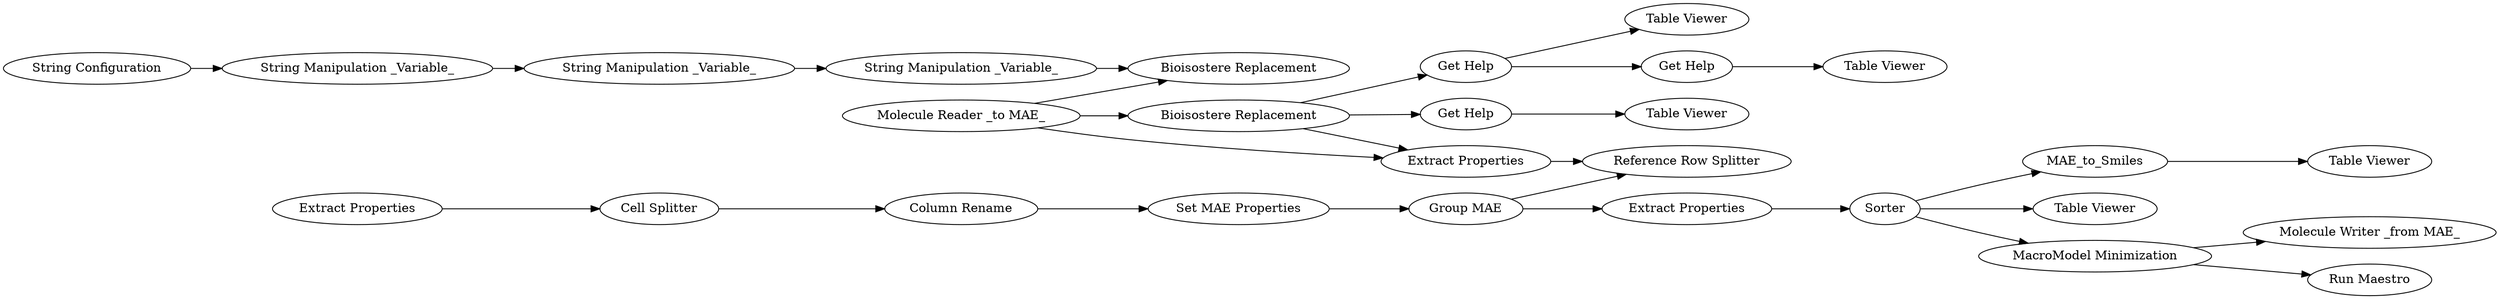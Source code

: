 digraph {
	"-8117803401742058781_26" [label="Group MAE"]
	"-765543418651959701_52" [label=MAE_to_Smiles]
	"-8117803401742058781_12" [label="Extract Properties"]
	"-8117803401742058781_28" [label="Set MAE Properties"]
	"-765543418651959701_57" [label="Bioisostere Replacement"]
	"-765543418651959701_15542" [label="Get Help"]
	"-765543418651959701_1" [label="Bioisostere Replacement"]
	"-765543418651959701_15541" [label="Table Viewer"]
	"-765543418651959701_2" [label="Molecule Reader _to MAE_"]
	"-765543418651959701_25" [label="Table Viewer"]
	"-765543418651959701_53" [label="Table Viewer"]
	"-765543418651959701_15537" [label="String Manipulation _Variable_"]
	"-765543418651959701_15535" [label="String Manipulation _Variable_"]
	"-765543418651959701_15538" [label="String Manipulation _Variable_"]
	"-8117803401742058781_23" [label="Extract Properties"]
	"-765543418651959701_31" [label="Run Maestro"]
	"-765543418651959701_15544" [label="Table Viewer"]
	"-765543418651959701_15420" [label="String Configuration"]
	"-8117803401742058781_30" [label=Sorter]
	"-8117803401742058781_31" [label="Cell Splitter"]
	"-765543418651959701_51" [label="Get Help"]
	"-8117803401742058781_27" [label="Extract Properties"]
	"-8117803401742058781_29" [label="Column Rename"]
	"-8117803401742058781_22" [label="Reference Row Splitter"]
	"-765543418651959701_54" [label="Table Viewer"]
	"-765543418651959701_15543" [label="Get Help"]
	"-765543418651959701_56" [label="Molecule Writer _from MAE_"]
	"-765543418651959701_55" [label="MacroModel Minimization"]
	"-8117803401742058781_28" -> "-8117803401742058781_26"
	"-8117803401742058781_31" -> "-8117803401742058781_29"
	"-765543418651959701_15543" -> "-765543418651959701_15544"
	"-8117803401742058781_30" -> "-765543418651959701_55"
	"-8117803401742058781_29" -> "-8117803401742058781_28"
	"-8117803401742058781_30" -> "-765543418651959701_25"
	"-765543418651959701_1" -> "-765543418651959701_15543"
	"-765543418651959701_55" -> "-765543418651959701_56"
	"-765543418651959701_55" -> "-765543418651959701_31"
	"-765543418651959701_15535" -> "-765543418651959701_15537"
	"-765543418651959701_15420" -> "-765543418651959701_15535"
	"-765543418651959701_2" -> "-765543418651959701_57"
	"-765543418651959701_1" -> "-765543418651959701_51"
	"-8117803401742058781_23" -> "-8117803401742058781_22"
	"-765543418651959701_15542" -> "-765543418651959701_15541"
	"-765543418651959701_51" -> "-765543418651959701_54"
	"-765543418651959701_1" -> "-8117803401742058781_23"
	"-765543418651959701_2" -> "-765543418651959701_1"
	"-8117803401742058781_12" -> "-8117803401742058781_31"
	"-765543418651959701_2" -> "-8117803401742058781_23"
	"-8117803401742058781_27" -> "-8117803401742058781_30"
	"-765543418651959701_15537" -> "-765543418651959701_15538"
	"-8117803401742058781_30" -> "-765543418651959701_52"
	"-765543418651959701_51" -> "-765543418651959701_15542"
	"-8117803401742058781_26" -> "-8117803401742058781_27"
	"-765543418651959701_15538" -> "-765543418651959701_57"
	"-765543418651959701_52" -> "-765543418651959701_53"
	"-8117803401742058781_26" -> "-8117803401742058781_22"
	rankdir=LR
}
